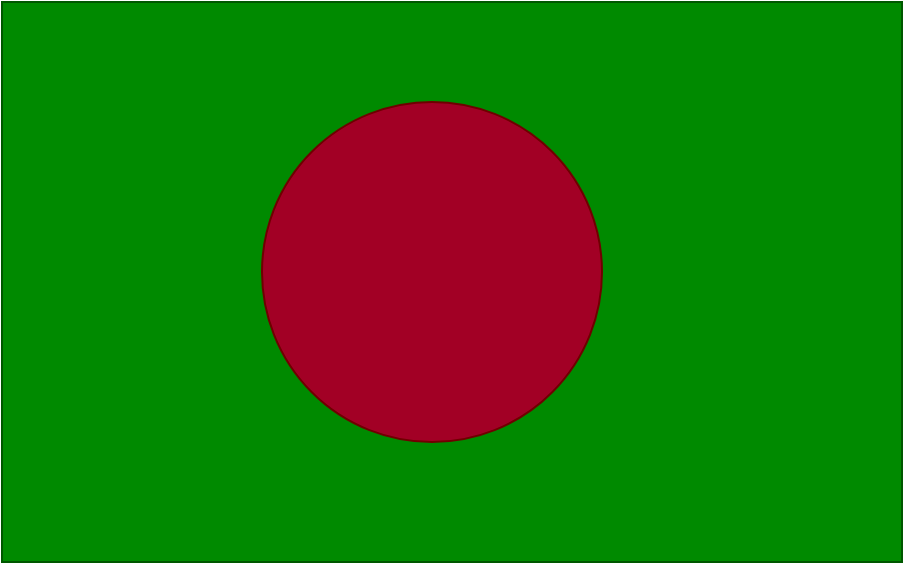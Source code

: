 <mxfile>
    <diagram id="BOJbjOpHJB2BxVLfAlgI" name="Page-1">
        <mxGraphModel dx="1173" dy="813" grid="1" gridSize="10" guides="1" tooltips="1" connect="1" arrows="1" fold="1" page="1" pageScale="1" pageWidth="850" pageHeight="1100" math="0" shadow="0">
            <root>
                <mxCell id="0"/>
                <mxCell id="1" parent="0"/>
                <mxCell id="2" value="" style="ellipse;whiteSpace=wrap;html=1;aspect=fixed;fillColor=#a20025;fontColor=#ffffff;strokeColor=#6F0000;" vertex="1" parent="1">
                    <mxGeometry x="260" y="160" width="190" height="190" as="geometry"/>
                </mxCell>
                <mxCell id="3" value="" style="rounded=0;whiteSpace=wrap;html=1;fillColor=#008a00;fontColor=#ffffff;strokeColor=#005700;" vertex="1" parent="1">
                    <mxGeometry x="180" y="110" width="450" height="280" as="geometry"/>
                </mxCell>
                <mxCell id="4" value="" style="ellipse;whiteSpace=wrap;html=1;aspect=fixed;fillColor=#a20025;fontColor=#ffffff;strokeColor=#6F0000;" vertex="1" parent="1">
                    <mxGeometry x="310" y="160" width="170" height="170" as="geometry"/>
                </mxCell>
            </root>
        </mxGraphModel>
    </diagram>
</mxfile>
